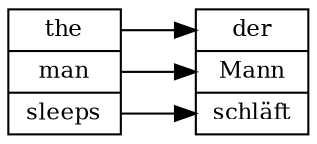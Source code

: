 digraph {
  rankdir=LR ;
  node [shape = record, fontsize = 11] ;
   
  struct0[label = "<n0>the | <n1>man | <n2>sleeps"] ;
  struct0:n0:e -> struct1:n0:w ;
  struct0:n1:e -> struct1:n1:w ;
  struct0:n2:e -> struct1:n2:w ;
  struct1[label = "<n0>der | <n1>Mann | <n2>schläft"] ;
}